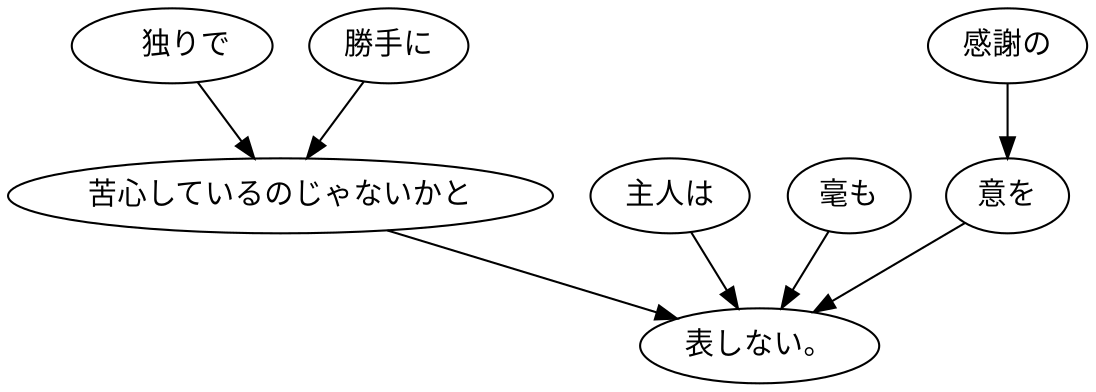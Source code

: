 digraph graph882 {
	node0 [label="　独りで"];
	node1 [label="勝手に"];
	node2 [label="苦心しているのじゃないかと"];
	node3 [label="主人は"];
	node4 [label="毫も"];
	node5 [label="感謝の"];
	node6 [label="意を"];
	node7 [label="表しない。"];
	node0 -> node2;
	node1 -> node2;
	node2 -> node7;
	node3 -> node7;
	node4 -> node7;
	node5 -> node6;
	node6 -> node7;
}
